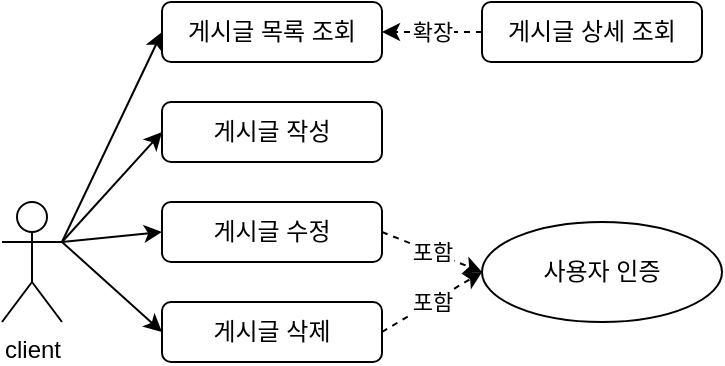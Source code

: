 <mxfile version="20.7.4" type="github">
  <diagram id="I4Y1RJ2MxqgUp5DATvIa" name="페이지-1">
    <mxGraphModel dx="1050" dy="581" grid="1" gridSize="10" guides="1" tooltips="1" connect="1" arrows="1" fold="1" page="1" pageScale="1" pageWidth="827" pageHeight="1169" math="0" shadow="0">
      <root>
        <mxCell id="0" />
        <mxCell id="1" parent="0" />
        <mxCell id="Mb-3SFVLR4ZngxomUoSC-4" value="client&lt;br&gt;" style="shape=umlActor;verticalLabelPosition=bottom;verticalAlign=top;html=1;outlineConnect=0;" parent="1" vertex="1">
          <mxGeometry x="40" y="180" width="30" height="60" as="geometry" />
        </mxCell>
        <mxCell id="Mb-3SFVLR4ZngxomUoSC-6" value="게시글 목록 조회" style="rounded=1;whiteSpace=wrap;html=1;" parent="1" vertex="1">
          <mxGeometry x="120" y="80" width="110" height="30" as="geometry" />
        </mxCell>
        <mxCell id="Mb-3SFVLR4ZngxomUoSC-7" value="게시글 작성" style="rounded=1;whiteSpace=wrap;html=1;" parent="1" vertex="1">
          <mxGeometry x="120" y="130" width="110" height="30" as="geometry" />
        </mxCell>
        <mxCell id="Mb-3SFVLR4ZngxomUoSC-9" value="" style="endArrow=classic;html=1;rounded=0;entryX=0;entryY=0.5;entryDx=0;entryDy=0;exitX=1;exitY=0.333;exitDx=0;exitDy=0;exitPerimeter=0;" parent="1" source="Mb-3SFVLR4ZngxomUoSC-4" target="Mb-3SFVLR4ZngxomUoSC-6" edge="1">
          <mxGeometry width="50" height="50" relative="1" as="geometry">
            <mxPoint x="60" y="170" as="sourcePoint" />
            <mxPoint x="110" y="120" as="targetPoint" />
          </mxGeometry>
        </mxCell>
        <mxCell id="Mb-3SFVLR4ZngxomUoSC-12" value="게시글 수정" style="rounded=1;whiteSpace=wrap;html=1;" parent="1" vertex="1">
          <mxGeometry x="120" y="180" width="110" height="30" as="geometry" />
        </mxCell>
        <mxCell id="Mb-3SFVLR4ZngxomUoSC-14" value="" style="endArrow=classic;html=1;rounded=0;entryX=0;entryY=0.5;entryDx=0;entryDy=0;" parent="1" target="Mb-3SFVLR4ZngxomUoSC-7" edge="1">
          <mxGeometry width="50" height="50" relative="1" as="geometry">
            <mxPoint x="70" y="200" as="sourcePoint" />
            <mxPoint x="120" y="150" as="targetPoint" />
          </mxGeometry>
        </mxCell>
        <mxCell id="Mb-3SFVLR4ZngxomUoSC-15" value="" style="endArrow=classic;html=1;rounded=0;entryX=0;entryY=0.5;entryDx=0;entryDy=0;" parent="1" target="Mb-3SFVLR4ZngxomUoSC-12" edge="1">
          <mxGeometry width="50" height="50" relative="1" as="geometry">
            <mxPoint x="70" y="200" as="sourcePoint" />
            <mxPoint x="130" y="155" as="targetPoint" />
          </mxGeometry>
        </mxCell>
        <mxCell id="Mb-3SFVLR4ZngxomUoSC-17" value="게시글 상세 조회" style="rounded=1;whiteSpace=wrap;html=1;" parent="1" vertex="1">
          <mxGeometry x="280" y="80" width="110" height="30" as="geometry" />
        </mxCell>
        <mxCell id="Mb-3SFVLR4ZngxomUoSC-18" value="" style="endArrow=classic;html=1;rounded=0;exitX=0;exitY=0.5;exitDx=0;exitDy=0;entryX=1;entryY=0.5;entryDx=0;entryDy=0;dashed=1;" parent="1" source="Mb-3SFVLR4ZngxomUoSC-17" target="Mb-3SFVLR4ZngxomUoSC-6" edge="1">
          <mxGeometry relative="1" as="geometry">
            <mxPoint x="360" y="290" as="sourcePoint" />
            <mxPoint x="460" y="290" as="targetPoint" />
          </mxGeometry>
        </mxCell>
        <mxCell id="Mb-3SFVLR4ZngxomUoSC-19" value="확장" style="edgeLabel;resizable=0;html=1;align=center;verticalAlign=middle;" parent="Mb-3SFVLR4ZngxomUoSC-18" connectable="0" vertex="1">
          <mxGeometry relative="1" as="geometry" />
        </mxCell>
        <mxCell id="Mb-3SFVLR4ZngxomUoSC-20" value="게시글 삭제" style="rounded=1;whiteSpace=wrap;html=1;" parent="1" vertex="1">
          <mxGeometry x="120" y="230" width="110" height="30" as="geometry" />
        </mxCell>
        <mxCell id="Mb-3SFVLR4ZngxomUoSC-21" value="" style="endArrow=classic;html=1;rounded=0;entryX=0;entryY=0.5;entryDx=0;entryDy=0;exitX=1;exitY=0.333;exitDx=0;exitDy=0;exitPerimeter=0;" parent="1" source="Mb-3SFVLR4ZngxomUoSC-4" target="Mb-3SFVLR4ZngxomUoSC-20" edge="1">
          <mxGeometry width="50" height="50" relative="1" as="geometry">
            <mxPoint x="80" y="210" as="sourcePoint" />
            <mxPoint x="130" y="105" as="targetPoint" />
          </mxGeometry>
        </mxCell>
        <mxCell id="5465iTQTfLVK3Bx__fXG-1" value="사용자 인증" style="ellipse;whiteSpace=wrap;html=1;" vertex="1" parent="1">
          <mxGeometry x="280" y="190" width="120" height="50" as="geometry" />
        </mxCell>
        <mxCell id="5465iTQTfLVK3Bx__fXG-4" value="" style="endArrow=classic;html=1;rounded=0;exitX=1;exitY=0.5;exitDx=0;exitDy=0;entryX=0;entryY=0.5;entryDx=0;entryDy=0;dashed=1;" edge="1" parent="1" source="Mb-3SFVLR4ZngxomUoSC-12" target="5465iTQTfLVK3Bx__fXG-1">
          <mxGeometry relative="1" as="geometry">
            <mxPoint x="290" y="105" as="sourcePoint" />
            <mxPoint x="240" y="105" as="targetPoint" />
          </mxGeometry>
        </mxCell>
        <mxCell id="5465iTQTfLVK3Bx__fXG-5" value="포함" style="edgeLabel;resizable=0;html=1;align=center;verticalAlign=middle;" connectable="0" vertex="1" parent="5465iTQTfLVK3Bx__fXG-4">
          <mxGeometry relative="1" as="geometry" />
        </mxCell>
        <mxCell id="5465iTQTfLVK3Bx__fXG-6" value="" style="endArrow=classic;html=1;rounded=0;exitX=1;exitY=0.5;exitDx=0;exitDy=0;dashed=1;entryX=0;entryY=0.5;entryDx=0;entryDy=0;" edge="1" parent="1" source="Mb-3SFVLR4ZngxomUoSC-20" target="5465iTQTfLVK3Bx__fXG-1">
          <mxGeometry relative="1" as="geometry">
            <mxPoint x="240" y="205" as="sourcePoint" />
            <mxPoint x="280" y="220" as="targetPoint" />
          </mxGeometry>
        </mxCell>
        <mxCell id="5465iTQTfLVK3Bx__fXG-7" value="포함" style="edgeLabel;resizable=0;html=1;align=center;verticalAlign=middle;" connectable="0" vertex="1" parent="5465iTQTfLVK3Bx__fXG-6">
          <mxGeometry relative="1" as="geometry" />
        </mxCell>
      </root>
    </mxGraphModel>
  </diagram>
</mxfile>
